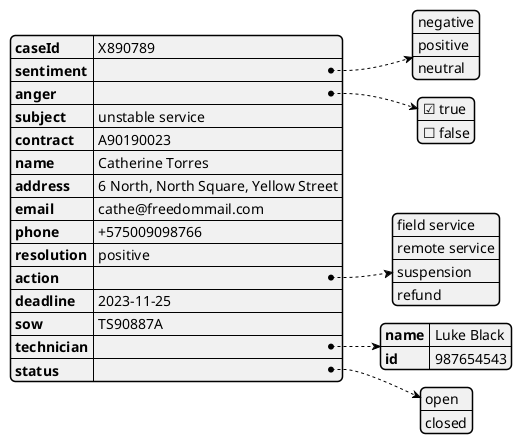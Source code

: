 @startjson
{

    "caseId": "X890789",
    "sentiment": ["negative", "positive", "neutral"],
    "anger": [true, false],
    "subject": "unstable service",
    "contract": "A90190023",
    "name": "Catherine Torres",
    "address": "6 North, North Square, Yellow Street",
    "email": "cathe@freedommail.com",
    "phone": "+575009098766",
    "resolution": "positive",
    "action": ["field service", "remote service","suspension", "refund"],
    "deadline": "2023-11-25",
    "sow": "TS90887A",
    "technician": {
        "name": "Luke Black",
        "id": "987654543"
    },
    "status": ["open","closed"]
}
@endjson
